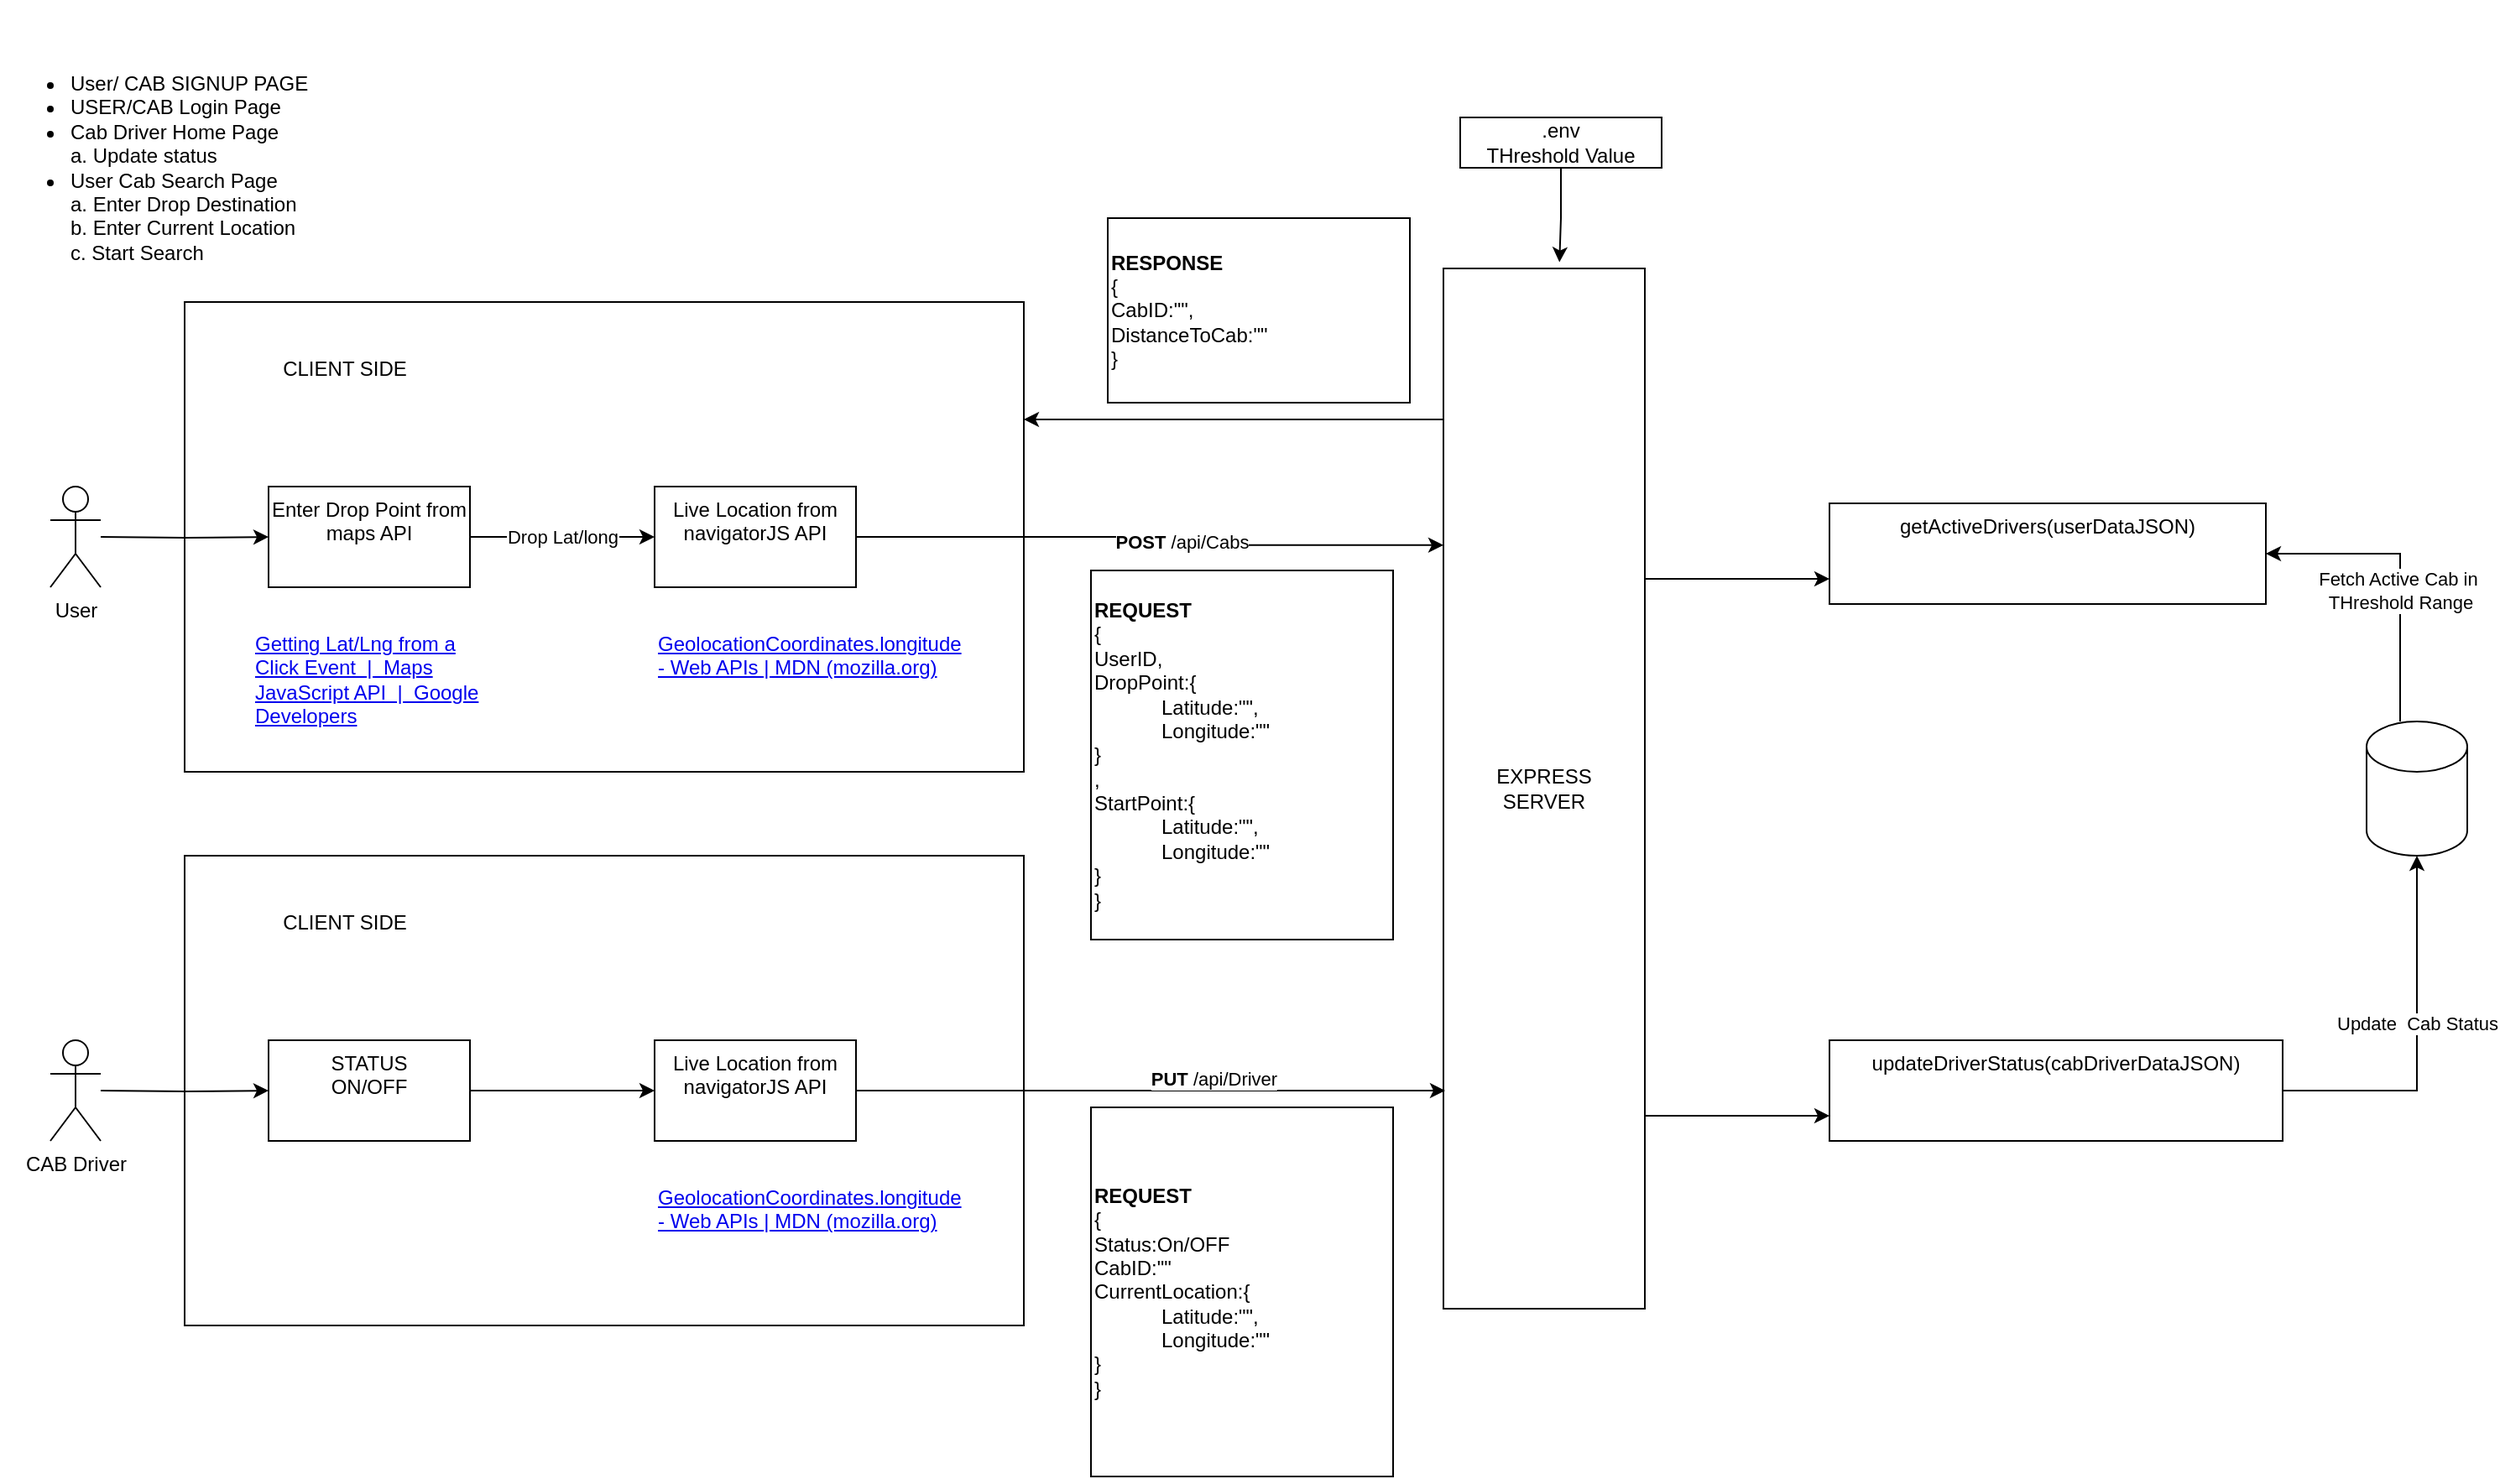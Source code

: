 <mxfile version="16.2.6" type="device"><diagram id="SnCvVs-eur0qtXPq5bmR" name="Page-1"><mxGraphModel dx="898" dy="503" grid="1" gridSize="10" guides="1" tooltips="1" connect="1" arrows="1" fold="1" page="1" pageScale="1" pageWidth="850" pageHeight="1100" math="0" shadow="0"><root><mxCell id="0"/><mxCell id="1" parent="0"/><mxCell id="wlhFMVO54RoG_AanXR1z-21" value="" style="rounded=0;whiteSpace=wrap;html=1;" vertex="1" parent="1"><mxGeometry x="120" y="200" width="500" height="280" as="geometry"/></mxCell><mxCell id="wlhFMVO54RoG_AanXR1z-1" value="&lt;ul&gt;&lt;li&gt;&lt;span&gt;User/ CAB SIGNUP PAGE&lt;/span&gt;&lt;/li&gt;&lt;li&gt;&lt;span&gt;USER/CAB Login Page&lt;/span&gt;&lt;br&gt;&lt;/li&gt;&lt;li&gt;Cab Driver Home Page&lt;br&gt;a. Update status&lt;/li&gt;&lt;li&gt;User Cab Search Page&lt;br&gt;a. Enter Drop Destination&lt;br&gt;b. Enter Current Location&lt;br&gt;c. Start Search&lt;/li&gt;&lt;/ul&gt;" style="text;strokeColor=none;fillColor=none;html=1;whiteSpace=wrap;verticalAlign=middle;overflow=hidden;" vertex="1" parent="1"><mxGeometry x="10" y="20" width="320" height="200" as="geometry"/></mxCell><mxCell id="wlhFMVO54RoG_AanXR1z-13" value="" style="edgeStyle=orthogonalEdgeStyle;rounded=0;orthogonalLoop=1;jettySize=auto;html=1;" edge="1" parent="1" target="wlhFMVO54RoG_AanXR1z-12"><mxGeometry relative="1" as="geometry"><mxPoint x="70" y="340" as="sourcePoint"/></mxGeometry></mxCell><mxCell id="wlhFMVO54RoG_AanXR1z-15" value="Drop Lat/long" style="edgeStyle=orthogonalEdgeStyle;rounded=0;orthogonalLoop=1;jettySize=auto;html=1;" edge="1" parent="1" source="wlhFMVO54RoG_AanXR1z-12" target="wlhFMVO54RoG_AanXR1z-14"><mxGeometry relative="1" as="geometry"/></mxCell><mxCell id="wlhFMVO54RoG_AanXR1z-12" value="Enter Drop Point from maps API" style="whiteSpace=wrap;html=1;verticalAlign=top;" vertex="1" parent="1"><mxGeometry x="170" y="310" width="120" height="60" as="geometry"/></mxCell><mxCell id="wlhFMVO54RoG_AanXR1z-50" style="edgeStyle=orthogonalEdgeStyle;rounded=0;orthogonalLoop=1;jettySize=auto;html=1;entryX=0;entryY=0.266;entryDx=0;entryDy=0;entryPerimeter=0;" edge="1" parent="1"><mxGeometry relative="1" as="geometry"><mxPoint x="520" y="340" as="sourcePoint"/><mxPoint x="870" y="344.92" as="targetPoint"/><Array as="points"><mxPoint x="695" y="340"/><mxPoint x="695" y="345"/></Array></mxGeometry></mxCell><mxCell id="wlhFMVO54RoG_AanXR1z-14" value="Live Location from navigatorJS API" style="whiteSpace=wrap;html=1;verticalAlign=top;" vertex="1" parent="1"><mxGeometry x="400" y="310" width="120" height="60" as="geometry"/></mxCell><mxCell id="wlhFMVO54RoG_AanXR1z-16" value="&lt;a href=&quot;https://developers.google.com/maps/documentation/javascript/examples/event-click-latlng&quot;&gt;Getting Lat/Lng from a Click Event &amp;nbsp;|&amp;nbsp; Maps JavaScript API &amp;nbsp;|&amp;nbsp; Google Developers&lt;/a&gt;" style="text;whiteSpace=wrap;html=1;" vertex="1" parent="1"><mxGeometry x="160" y="390" width="150" height="30" as="geometry"/></mxCell><mxCell id="wlhFMVO54RoG_AanXR1z-17" value="&lt;a href=&quot;https://developer.mozilla.org/en-US/docs/Web/API/GeolocationCoordinates/longitude&quot;&gt;GeolocationCoordinates.longitude - Web APIs | MDN (mozilla.org)&lt;/a&gt;" style="text;whiteSpace=wrap;html=1;" vertex="1" parent="1"><mxGeometry x="400" y="390" width="120" height="70" as="geometry"/></mxCell><mxCell id="wlhFMVO54RoG_AanXR1z-47" style="edgeStyle=orthogonalEdgeStyle;rounded=0;orthogonalLoop=1;jettySize=auto;html=1;entryX=0;entryY=0.75;entryDx=0;entryDy=0;" edge="1" parent="1" source="wlhFMVO54RoG_AanXR1z-18" target="wlhFMVO54RoG_AanXR1z-43"><mxGeometry relative="1" as="geometry"><Array as="points"><mxPoint x="1010" y="365"/><mxPoint x="1010" y="365"/></Array></mxGeometry></mxCell><mxCell id="wlhFMVO54RoG_AanXR1z-60" style="edgeStyle=orthogonalEdgeStyle;rounded=0;orthogonalLoop=1;jettySize=auto;html=1;entryX=0;entryY=0.75;entryDx=0;entryDy=0;" edge="1" parent="1" source="wlhFMVO54RoG_AanXR1z-18" target="wlhFMVO54RoG_AanXR1z-45"><mxGeometry relative="1" as="geometry"><Array as="points"><mxPoint x="1030" y="685"/><mxPoint x="1030" y="685"/></Array></mxGeometry></mxCell><mxCell id="wlhFMVO54RoG_AanXR1z-72" style="edgeStyle=orthogonalEdgeStyle;rounded=0;orthogonalLoop=1;jettySize=auto;html=1;entryX=1;entryY=0.25;entryDx=0;entryDy=0;" edge="1" parent="1" source="wlhFMVO54RoG_AanXR1z-18" target="wlhFMVO54RoG_AanXR1z-21"><mxGeometry relative="1" as="geometry"><Array as="points"><mxPoint x="820" y="270"/><mxPoint x="820" y="270"/></Array></mxGeometry></mxCell><mxCell id="wlhFMVO54RoG_AanXR1z-18" value="EXPRESS &lt;br&gt;SERVER" style="whiteSpace=wrap;html=1;verticalAlign=middle;" vertex="1" parent="1"><mxGeometry x="870" y="180" width="120" height="620" as="geometry"/></mxCell><mxCell id="wlhFMVO54RoG_AanXR1z-20" value="CLIENT SIDE" style="text;html=1;align=center;verticalAlign=middle;resizable=0;points=[];autosize=1;strokeColor=none;fillColor=none;" vertex="1" parent="1"><mxGeometry x="170" y="230" width="90" height="20" as="geometry"/></mxCell><mxCell id="wlhFMVO54RoG_AanXR1z-25" value="User" style="shape=umlActor;verticalLabelPosition=bottom;verticalAlign=top;html=1;outlineConnect=0;" vertex="1" parent="1"><mxGeometry x="40" y="310" width="30" height="60" as="geometry"/></mxCell><mxCell id="wlhFMVO54RoG_AanXR1z-26" value="" style="rounded=0;whiteSpace=wrap;html=1;" vertex="1" parent="1"><mxGeometry x="120" y="530" width="500" height="280" as="geometry"/></mxCell><mxCell id="wlhFMVO54RoG_AanXR1z-27" value="" style="edgeStyle=orthogonalEdgeStyle;rounded=0;orthogonalLoop=1;jettySize=auto;html=1;" edge="1" parent="1" target="wlhFMVO54RoG_AanXR1z-29"><mxGeometry relative="1" as="geometry"><mxPoint x="70" y="670" as="sourcePoint"/></mxGeometry></mxCell><mxCell id="wlhFMVO54RoG_AanXR1z-28" value="" style="edgeStyle=orthogonalEdgeStyle;rounded=0;orthogonalLoop=1;jettySize=auto;html=1;" edge="1" parent="1" source="wlhFMVO54RoG_AanXR1z-29" target="wlhFMVO54RoG_AanXR1z-30"><mxGeometry relative="1" as="geometry"/></mxCell><mxCell id="wlhFMVO54RoG_AanXR1z-29" value="STATUS&lt;br&gt;ON/OFF" style="whiteSpace=wrap;html=1;verticalAlign=top;" vertex="1" parent="1"><mxGeometry x="170" y="640" width="120" height="60" as="geometry"/></mxCell><mxCell id="wlhFMVO54RoG_AanXR1z-51" style="edgeStyle=orthogonalEdgeStyle;rounded=0;orthogonalLoop=1;jettySize=auto;html=1;" edge="1" parent="1" source="wlhFMVO54RoG_AanXR1z-30"><mxGeometry relative="1" as="geometry"><mxPoint x="871" y="670" as="targetPoint"/><Array as="points"><mxPoint x="871" y="670"/></Array></mxGeometry></mxCell><mxCell id="wlhFMVO54RoG_AanXR1z-30" value="Live Location from navigatorJS API" style="whiteSpace=wrap;html=1;verticalAlign=top;" vertex="1" parent="1"><mxGeometry x="400" y="640" width="120" height="60" as="geometry"/></mxCell><mxCell id="wlhFMVO54RoG_AanXR1z-32" value="&lt;a href=&quot;https://developer.mozilla.org/en-US/docs/Web/API/GeolocationCoordinates/longitude&quot;&gt;GeolocationCoordinates.longitude - Web APIs | MDN (mozilla.org)&lt;/a&gt;" style="text;whiteSpace=wrap;html=1;" vertex="1" parent="1"><mxGeometry x="400" y="720" width="120" height="70" as="geometry"/></mxCell><mxCell id="wlhFMVO54RoG_AanXR1z-33" value="CLIENT SIDE" style="text;html=1;align=center;verticalAlign=middle;resizable=0;points=[];autosize=1;strokeColor=none;fillColor=none;" vertex="1" parent="1"><mxGeometry x="170" y="560" width="90" height="20" as="geometry"/></mxCell><mxCell id="wlhFMVO54RoG_AanXR1z-34" value="CAB Driver" style="shape=umlActor;verticalLabelPosition=bottom;verticalAlign=top;html=1;outlineConnect=0;" vertex="1" parent="1"><mxGeometry x="40" y="640" width="30" height="60" as="geometry"/></mxCell><mxCell id="wlhFMVO54RoG_AanXR1z-43" value="getActiveDrivers(userDataJSON)" style="whiteSpace=wrap;html=1;verticalAlign=top;" vertex="1" parent="1"><mxGeometry x="1100" y="320" width="260" height="60" as="geometry"/></mxCell><mxCell id="wlhFMVO54RoG_AanXR1z-62" style="edgeStyle=orthogonalEdgeStyle;rounded=0;orthogonalLoop=1;jettySize=auto;html=1;entryX=0.5;entryY=1;entryDx=0;entryDy=0;entryPerimeter=0;" edge="1" parent="1" source="wlhFMVO54RoG_AanXR1z-45" target="wlhFMVO54RoG_AanXR1z-61"><mxGeometry relative="1" as="geometry"/></mxCell><mxCell id="wlhFMVO54RoG_AanXR1z-63" value="Update&amp;nbsp; Cab Status" style="edgeLabel;html=1;align=center;verticalAlign=middle;resizable=0;points=[];" vertex="1" connectable="0" parent="wlhFMVO54RoG_AanXR1z-62"><mxGeometry x="0.093" relative="1" as="geometry"><mxPoint as="offset"/></mxGeometry></mxCell><mxCell id="wlhFMVO54RoG_AanXR1z-45" value="updateDriverStatus(cabDriverDataJSON)" style="whiteSpace=wrap;html=1;verticalAlign=top;" vertex="1" parent="1"><mxGeometry x="1100" y="640" width="270" height="60" as="geometry"/></mxCell><mxCell id="wlhFMVO54RoG_AanXR1z-49" value="&lt;b&gt;POST&amp;nbsp;&lt;/b&gt;/api/Cabs" style="edgeLabel;html=1;align=center;verticalAlign=middle;resizable=0;points=[];" vertex="1" connectable="0" parent="1"><mxGeometry x="720" y="340" as="geometry"><mxPoint x="-6" y="3" as="offset"/></mxGeometry></mxCell><mxCell id="wlhFMVO54RoG_AanXR1z-53" value="&lt;b&gt;PUT&amp;nbsp;&lt;/b&gt;/api/Driver" style="edgeLabel;html=1;align=center;verticalAlign=middle;resizable=0;points=[];" vertex="1" connectable="0" parent="1"><mxGeometry x="740" y="668" as="geometry"><mxPoint x="-7" y="-5" as="offset"/></mxGeometry></mxCell><mxCell id="wlhFMVO54RoG_AanXR1z-58" value="&lt;b&gt;REQUEST&lt;br&gt;&lt;/b&gt;{&lt;br&gt;UserID,&lt;br&gt;DropPoint:{&lt;br&gt;&lt;blockquote style=&quot;margin: 0 0 0 40px ; border: none ; padding: 0px&quot;&gt;Latitude:&quot;&quot;,&lt;br&gt;Longitude:&quot;&quot;&lt;/blockquote&gt;&lt;span&gt;&#9;&lt;/span&gt;}&lt;br&gt;,&lt;br&gt;StartPoint:{&lt;br&gt;&lt;blockquote style=&quot;margin: 0px 0px 0px 40px ; border: none ; padding: 0px&quot;&gt;Latitude:&quot;&quot;,&lt;br&gt;Longitude:&quot;&quot;&lt;/blockquote&gt;&lt;span&gt;&#9;&lt;/span&gt;}&lt;br&gt;}" style="rounded=0;whiteSpace=wrap;html=1;align=left;" vertex="1" parent="1"><mxGeometry x="660" y="360" width="180" height="220" as="geometry"/></mxCell><mxCell id="wlhFMVO54RoG_AanXR1z-59" value="&lt;b&gt;REQUEST&lt;br&gt;&lt;/b&gt;&lt;span style=&quot;text-align: center&quot;&gt;{&lt;/span&gt;&lt;br style=&quot;text-align: center&quot;&gt;&lt;span style=&quot;text-align: center&quot;&gt;Status:On/OFF&lt;/span&gt;&lt;br style=&quot;text-align: center&quot;&gt;&lt;span style=&quot;text-align: center&quot;&gt;CabID:&quot;&quot;&lt;/span&gt;&lt;br style=&quot;text-align: center&quot;&gt;&lt;span style=&quot;text-align: center&quot;&gt;CurrentLocation:{&lt;br&gt;&lt;/span&gt;&lt;blockquote style=&quot;margin: 0 0 0 40px ; border: none ; padding: 0px&quot;&gt;&lt;span style=&quot;text-align: center&quot;&gt;Latitude:&quot;&quot;,&lt;br&gt;&lt;/span&gt;&lt;span style=&quot;text-align: center&quot;&gt;Longitude:&quot;&quot;&lt;/span&gt;&lt;/blockquote&gt;&lt;span style=&quot;text-align: center&quot;&gt;}&lt;br&gt;}&lt;/span&gt;" style="rounded=0;whiteSpace=wrap;html=1;align=left;" vertex="1" parent="1"><mxGeometry x="660" y="680" width="180" height="220" as="geometry"/></mxCell><mxCell id="wlhFMVO54RoG_AanXR1z-64" style="edgeStyle=orthogonalEdgeStyle;rounded=0;orthogonalLoop=1;jettySize=auto;html=1;entryX=1;entryY=0.5;entryDx=0;entryDy=0;" edge="1" parent="1" source="wlhFMVO54RoG_AanXR1z-61" target="wlhFMVO54RoG_AanXR1z-43"><mxGeometry relative="1" as="geometry"><Array as="points"><mxPoint x="1440" y="350"/></Array></mxGeometry></mxCell><mxCell id="wlhFMVO54RoG_AanXR1z-65" value="Fetch Active Cab in&amp;nbsp;&lt;br&gt;THreshold Range" style="edgeLabel;html=1;align=center;verticalAlign=middle;resizable=0;points=[];" vertex="1" connectable="0" parent="wlhFMVO54RoG_AanXR1z-64"><mxGeometry x="-0.13" relative="1" as="geometry"><mxPoint as="offset"/></mxGeometry></mxCell><mxCell id="wlhFMVO54RoG_AanXR1z-61" value="" style="shape=cylinder3;whiteSpace=wrap;html=1;boundedLbl=1;backgroundOutline=1;size=15;" vertex="1" parent="1"><mxGeometry x="1420" y="450" width="60" height="80" as="geometry"/></mxCell><mxCell id="wlhFMVO54RoG_AanXR1z-67" style="edgeStyle=orthogonalEdgeStyle;rounded=0;orthogonalLoop=1;jettySize=auto;html=1;entryX=0.576;entryY=-0.006;entryDx=0;entryDy=0;entryPerimeter=0;" edge="1" parent="1" source="wlhFMVO54RoG_AanXR1z-66" target="wlhFMVO54RoG_AanXR1z-18"><mxGeometry relative="1" as="geometry"/></mxCell><mxCell id="wlhFMVO54RoG_AanXR1z-66" value=".env&lt;br&gt;THreshold Value" style="rounded=0;whiteSpace=wrap;html=1;" vertex="1" parent="1"><mxGeometry x="880" y="90" width="120" height="30" as="geometry"/></mxCell><mxCell id="wlhFMVO54RoG_AanXR1z-68" value="&lt;b&gt;RESPONSE&lt;br&gt;&lt;/b&gt;{&lt;br&gt;CabID:&quot;&quot;,&lt;br&gt;DistanceToCab:&quot;&quot;&lt;br&gt;}" style="rounded=0;whiteSpace=wrap;html=1;align=left;" vertex="1" parent="1"><mxGeometry x="670" y="150" width="180" height="110" as="geometry"/></mxCell></root></mxGraphModel></diagram></mxfile>